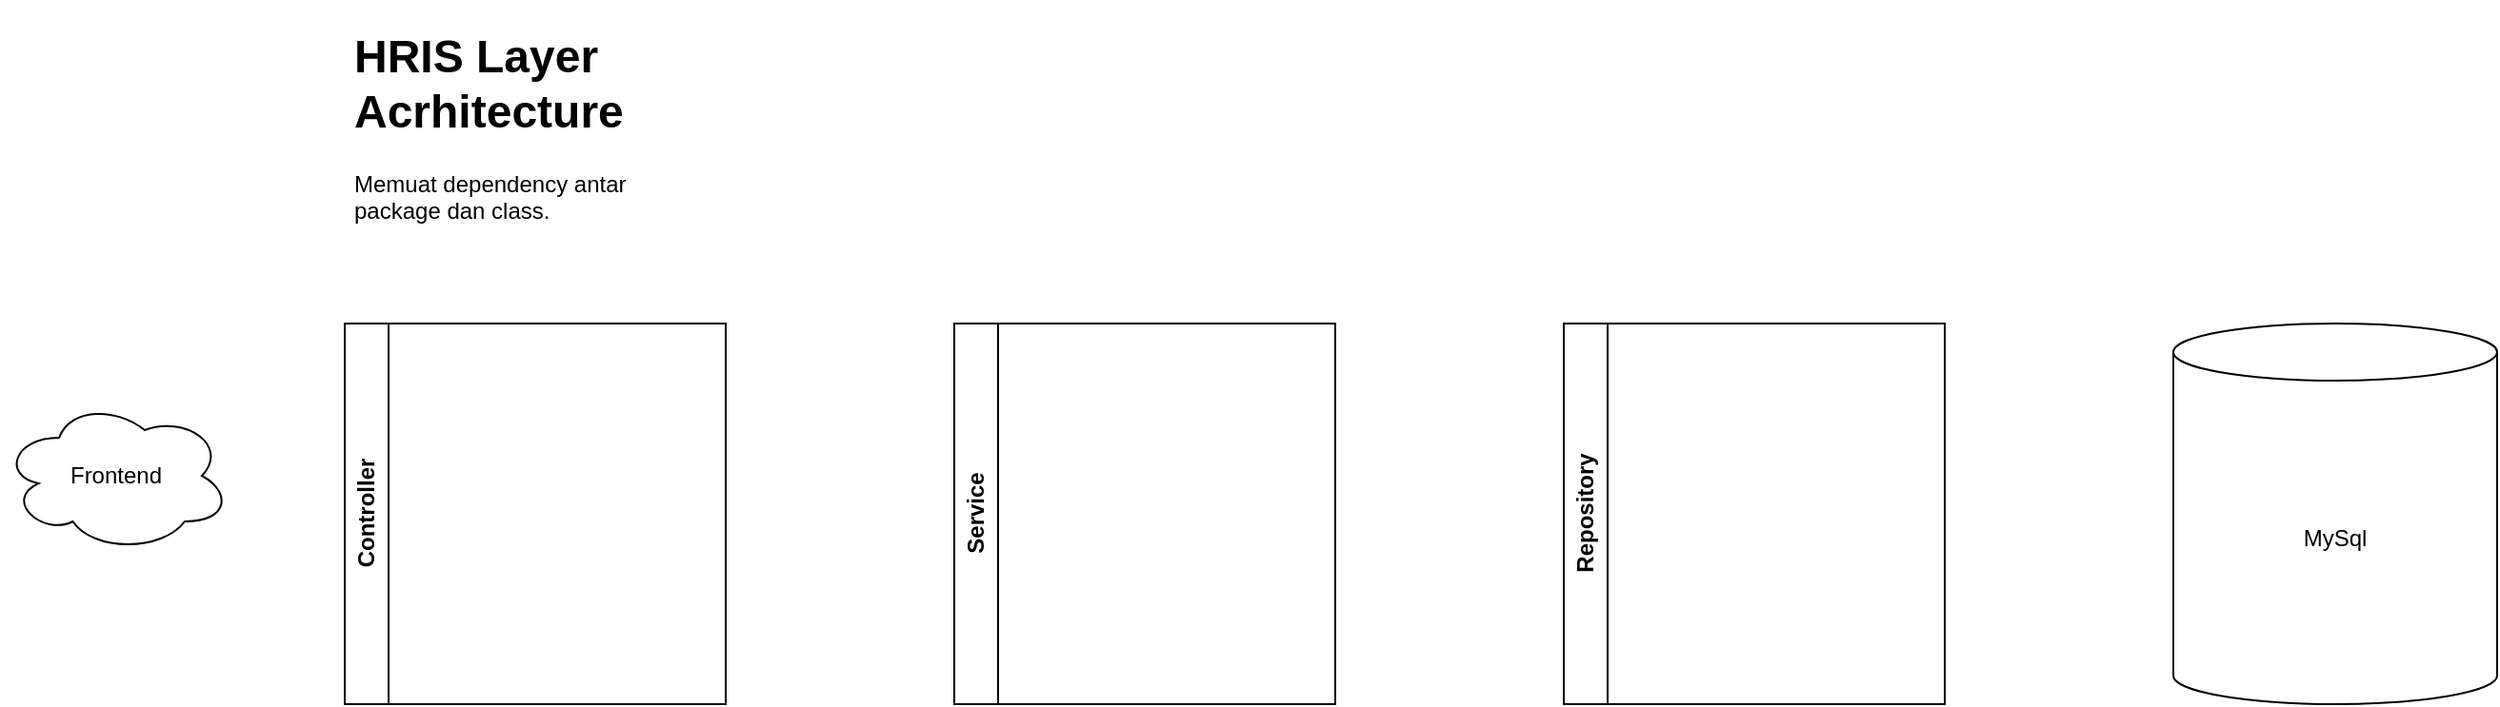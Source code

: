 <mxfile version="22.1.5" type="github" pages="2">
  <diagram name="Layer Architecture" id="UCrYf236vS9NTEXYpIBE">
    <mxGraphModel dx="2049" dy="1261" grid="1" gridSize="10" guides="1" tooltips="1" connect="1" arrows="1" fold="1" page="1" pageScale="1" pageWidth="1169" pageHeight="827" math="0" shadow="0">
      <root>
        <mxCell id="0" />
        <mxCell id="1" parent="0" />
        <mxCell id="3Y9ApGFQtoccB5MLMESt-1" value="Controller" style="swimlane;horizontal=0;whiteSpace=wrap;html=1;" vertex="1" parent="1">
          <mxGeometry x="40" y="80" width="200" height="200" as="geometry" />
        </mxCell>
        <mxCell id="3Y9ApGFQtoccB5MLMESt-2" value="Service" style="swimlane;horizontal=0;whiteSpace=wrap;html=1;" vertex="1" parent="1">
          <mxGeometry x="360" y="80" width="200" height="200" as="geometry" />
        </mxCell>
        <mxCell id="3Y9ApGFQtoccB5MLMESt-3" value="Repository" style="swimlane;horizontal=0;whiteSpace=wrap;html=1;" vertex="1" parent="1">
          <mxGeometry x="680" y="80" width="200" height="200" as="geometry" />
        </mxCell>
        <mxCell id="3Y9ApGFQtoccB5MLMESt-4" value="&lt;h1&gt;HRIS Layer Acrhitecture&lt;/h1&gt;&lt;p&gt;Memuat dependency antar package dan class.&lt;/p&gt;" style="text;html=1;strokeColor=none;fillColor=none;spacing=5;spacingTop=-20;whiteSpace=wrap;overflow=hidden;rounded=0;" vertex="1" parent="1">
          <mxGeometry x="40" y="-80" width="190" height="120" as="geometry" />
        </mxCell>
        <mxCell id="3Y9ApGFQtoccB5MLMESt-5" value="MySql" style="shape=cylinder3;whiteSpace=wrap;html=1;boundedLbl=1;backgroundOutline=1;size=15;" vertex="1" parent="1">
          <mxGeometry x="1000" y="80" width="170" height="200" as="geometry" />
        </mxCell>
        <mxCell id="3Y9ApGFQtoccB5MLMESt-6" value="Frontend" style="ellipse;shape=cloud;whiteSpace=wrap;html=1;" vertex="1" parent="1">
          <mxGeometry x="-140" y="120" width="120" height="80" as="geometry" />
        </mxCell>
      </root>
    </mxGraphModel>
  </diagram>
  <diagram id="dTKKUcqOl04Ca_YgOmrZ" name="Controller">
    <mxGraphModel dx="880" dy="434" grid="1" gridSize="10" guides="1" tooltips="1" connect="1" arrows="1" fold="1" page="1" pageScale="1" pageWidth="1169" pageHeight="827" math="0" shadow="0">
      <root>
        <mxCell id="0" />
        <mxCell id="1" parent="0" />
      </root>
    </mxGraphModel>
  </diagram>
</mxfile>
